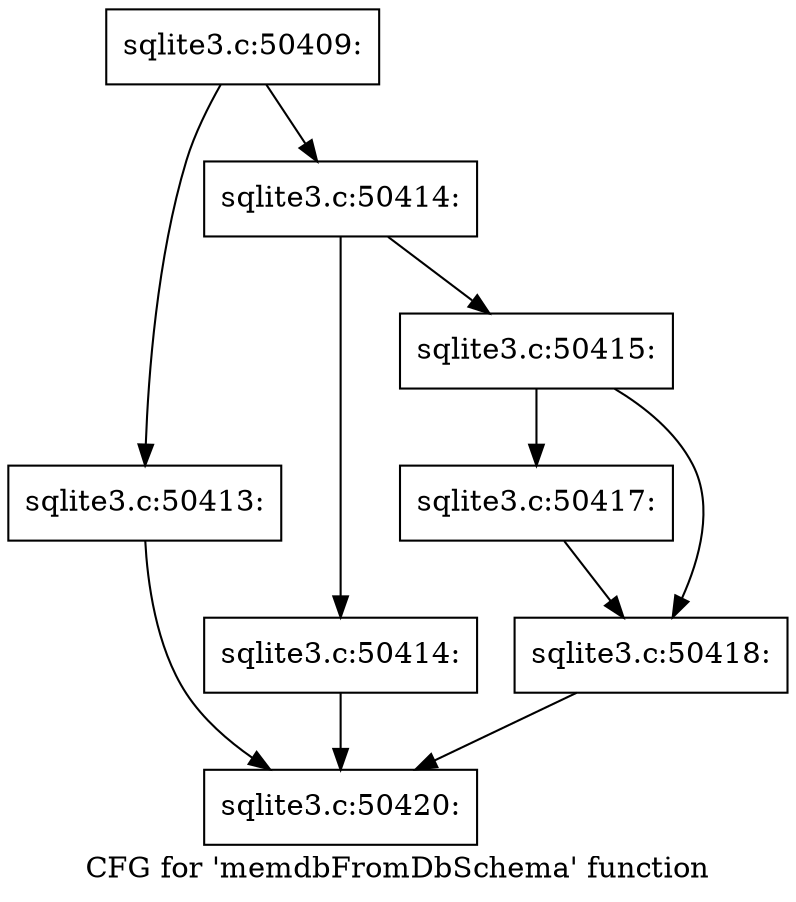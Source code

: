 digraph "CFG for 'memdbFromDbSchema' function" {
	label="CFG for 'memdbFromDbSchema' function";

	Node0x55c0f69bec90 [shape=record,label="{sqlite3.c:50409:}"];
	Node0x55c0f69bec90 -> Node0x55c0f69c1050;
	Node0x55c0f69bec90 -> Node0x55c0f69c10a0;
	Node0x55c0f69c1050 [shape=record,label="{sqlite3.c:50413:}"];
	Node0x55c0f69c1050 -> Node0x55c0f69bfa90;
	Node0x55c0f69c10a0 [shape=record,label="{sqlite3.c:50414:}"];
	Node0x55c0f69c10a0 -> Node0x55c0f69c13f0;
	Node0x55c0f69c10a0 -> Node0x55c0f69c1440;
	Node0x55c0f69c13f0 [shape=record,label="{sqlite3.c:50414:}"];
	Node0x55c0f69c13f0 -> Node0x55c0f69bfa90;
	Node0x55c0f69c1440 [shape=record,label="{sqlite3.c:50415:}"];
	Node0x55c0f69c1440 -> Node0x55c0f578c760;
	Node0x55c0f69c1440 -> Node0x55c0f5702740;
	Node0x55c0f578c760 [shape=record,label="{sqlite3.c:50417:}"];
	Node0x55c0f578c760 -> Node0x55c0f5702740;
	Node0x55c0f5702740 [shape=record,label="{sqlite3.c:50418:}"];
	Node0x55c0f5702740 -> Node0x55c0f69bfa90;
	Node0x55c0f69bfa90 [shape=record,label="{sqlite3.c:50420:}"];
}
